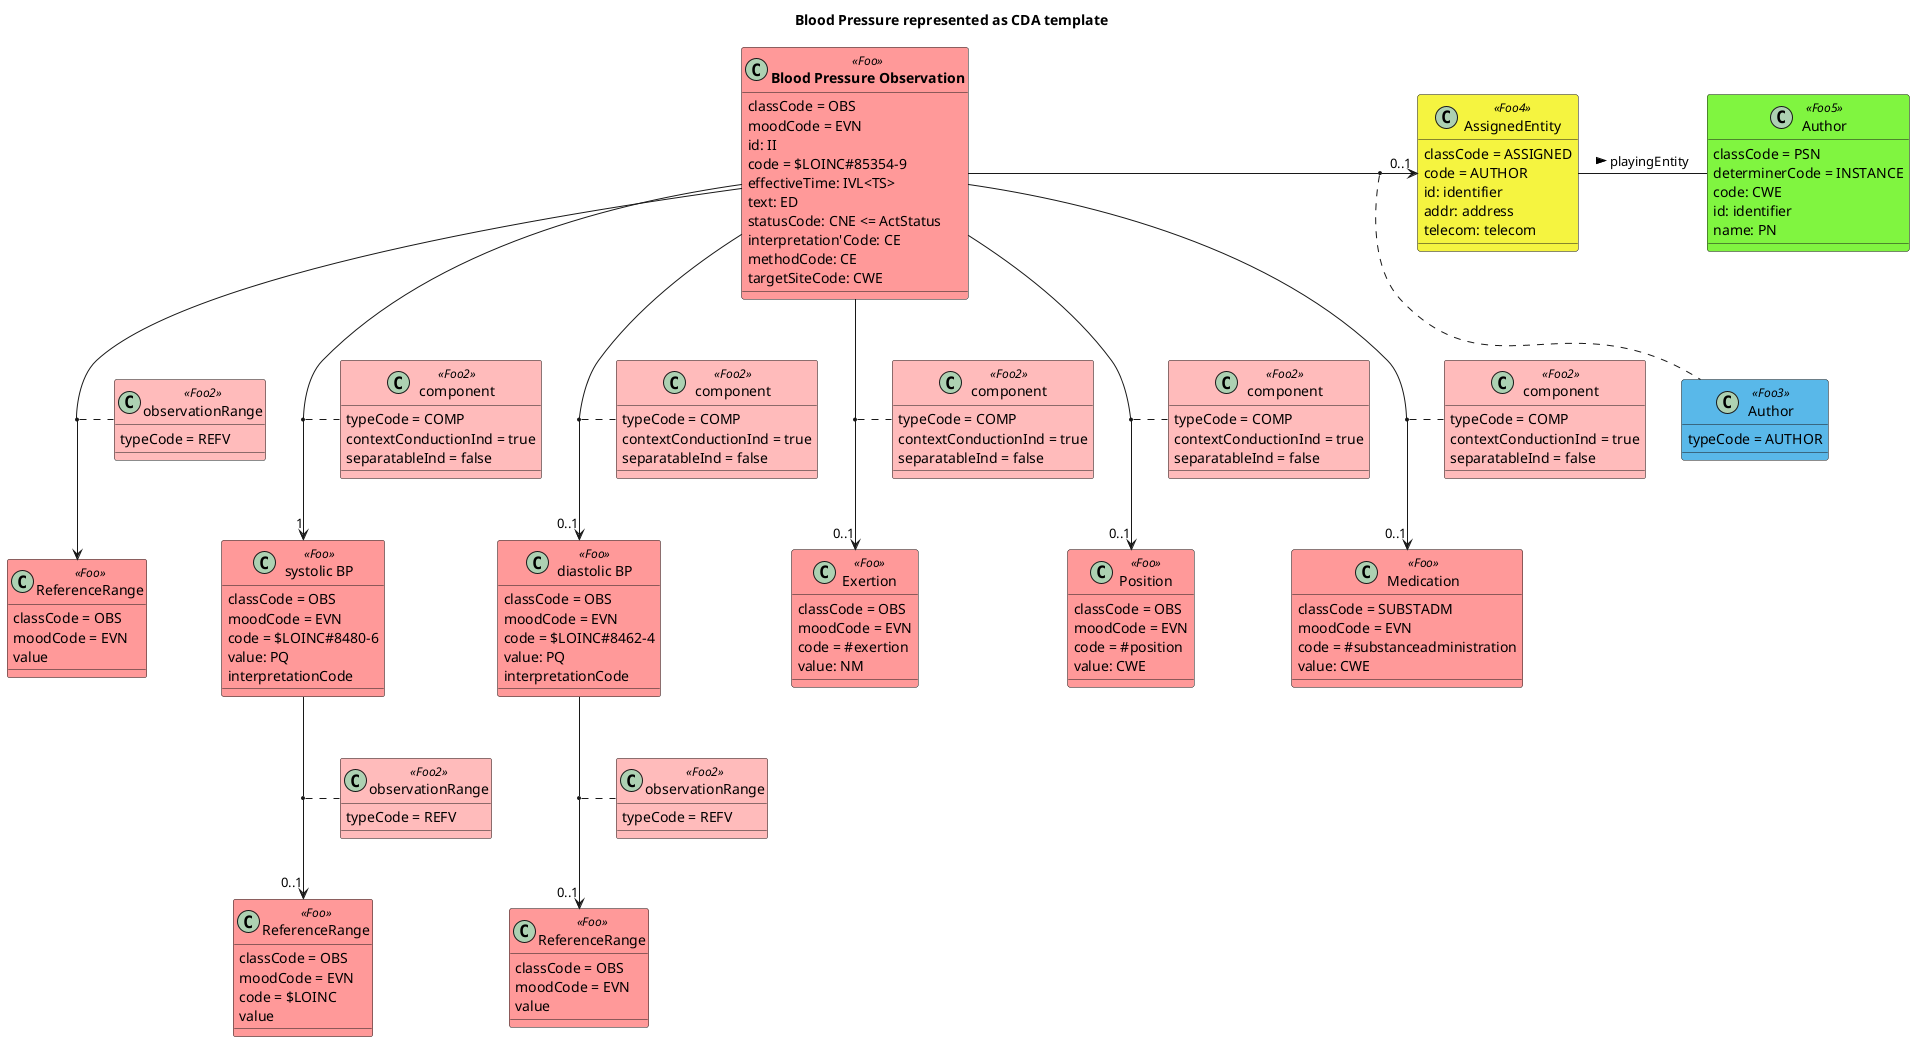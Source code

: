 @startuml

skinparam svgDimensionStyle false

title Blood Pressure represented as CDA template


skinparam class {
'BackgroundColor #ff9999 'PaleGreen
'ArrowColor #ff9999 'SeaGreen
'BorderColor SpringGreen
BackgroundColor<<Foo>> #ff9999
BackgroundColor<<Foo2>> #ffbbbb
BackgroundColor<<Foo3>> #59b8e9
BackgroundColor<<Foo4>> #f5f440
BackgroundColor<<Foo5>> #80f540
'BorderColor<<Foo>> Tomato
}

class "**Blood Pressure Observation**"  as bp <<Foo>> {
    classCode = OBS
    moodCode = EVN
    id: II
    code = $LOINC#85354-9
    effectiveTime: IVL<TS>
    text: ED
    statusCode: CNE <= ActStatus
    interpretation'Code: CE
    methodCode: CE
    targetSiteCode: CWE
}

class "ReferenceRange" as rr <<Foo>> {
    classCode = OBS
    moodCode = EVN
    value
}

class "ReferenceRange" as rr2 <<Foo>> {
    classCode = OBS
    moodCode = EVN
    code = $LOINC
    value
}

class "ReferenceRange" as rr3 <<Foo>> {
    classCode = OBS
    moodCode = EVN
    value
}

class "observationRange" as or <<Foo2>> {
    typeCode = REFV
}

class "observationRange" as or2 <<Foo2>> {
    typeCode = REFV
}

class "observationRange" as or3 <<Foo2>> {
    typeCode = REFV
}

class "systolic BP" as syst <<Foo>> {
    classCode = OBS
    moodCode = EVN
    code = $LOINC#8480-6
    value: PQ
    interpretationCode
}

class "diastolic BP" as diast <<Foo>> {
    classCode = OBS
    moodCode = EVN
    code = $LOINC#8462-4
    value: PQ
    interpretationCode
}

class "Exertion" as exer <<Foo>> {
    classCode = OBS
    moodCode = EVN
    code = #exertion
    value: NM
}

class "Position" as pos <<Foo>> {
    classCode = OBS
    moodCode = EVN
    code = #position
    value: CWE
}

class "Medication" as med <<Foo>> {
    classCode = SUBSTADM
    moodCode = EVN
    code = #substanceadministration
    value: CWE
}

class "component" as comp1 <<Foo2>> {
    typeCode = COMP
    contextConductionInd = true
    separatableInd = false
}

class "component" as comp2 <<Foo2>> {
    typeCode = COMP
    contextConductionInd = true
    separatableInd = false
}

class "component" as comp3 <<Foo2>> {
    typeCode = COMP
    contextConductionInd = true
    separatableInd = false
}

class "component" as comp4 <<Foo2>> {
    typeCode = COMP
    contextConductionInd = true
    separatableInd = false
}

class "component" as comp5 <<Foo2>> {
    typeCode = COMP
    contextConductionInd = true
    separatableInd = false
}

class "Author" as author <<Foo3>> {
    typeCode = AUTHOR
}

class "AssignedEntity" as ae <<Foo4>> {
    classCode = ASSIGNED
    code = AUTHOR
    id: identifier
    addr: address
    telecom: telecom
}

class "Author" as pers <<Foo5>> {
    classCode = PSN
    determinerCode = INSTANCE
    code: CWE
    id: identifier
    name: PN
}

bp --> rr
(bp, rr) .. or 

bp --> "1" syst
(bp, syst) .. comp1

bp --> "0..1" diast
(bp, diast) .. comp2

bp --> "0..1" exer
(bp, exer) .. comp3

bp --> "0..1" pos
(bp, pos) .. comp4

bp --> "0..1" med
(bp, med) .. comp5

bp -right-> "0..1" ae
(bp, ae) .. author

ae -right- pers : playingEntity >

syst --> "0..1" rr2
(syst, rr2) .. or2

diast --> "0..1" rr3
(diast, rr3) .. or3

@enduml